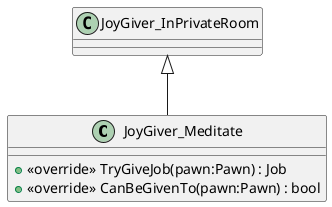 @startuml
class JoyGiver_Meditate {
    + <<override>> TryGiveJob(pawn:Pawn) : Job
    + <<override>> CanBeGivenTo(pawn:Pawn) : bool
}
JoyGiver_InPrivateRoom <|-- JoyGiver_Meditate
@enduml
